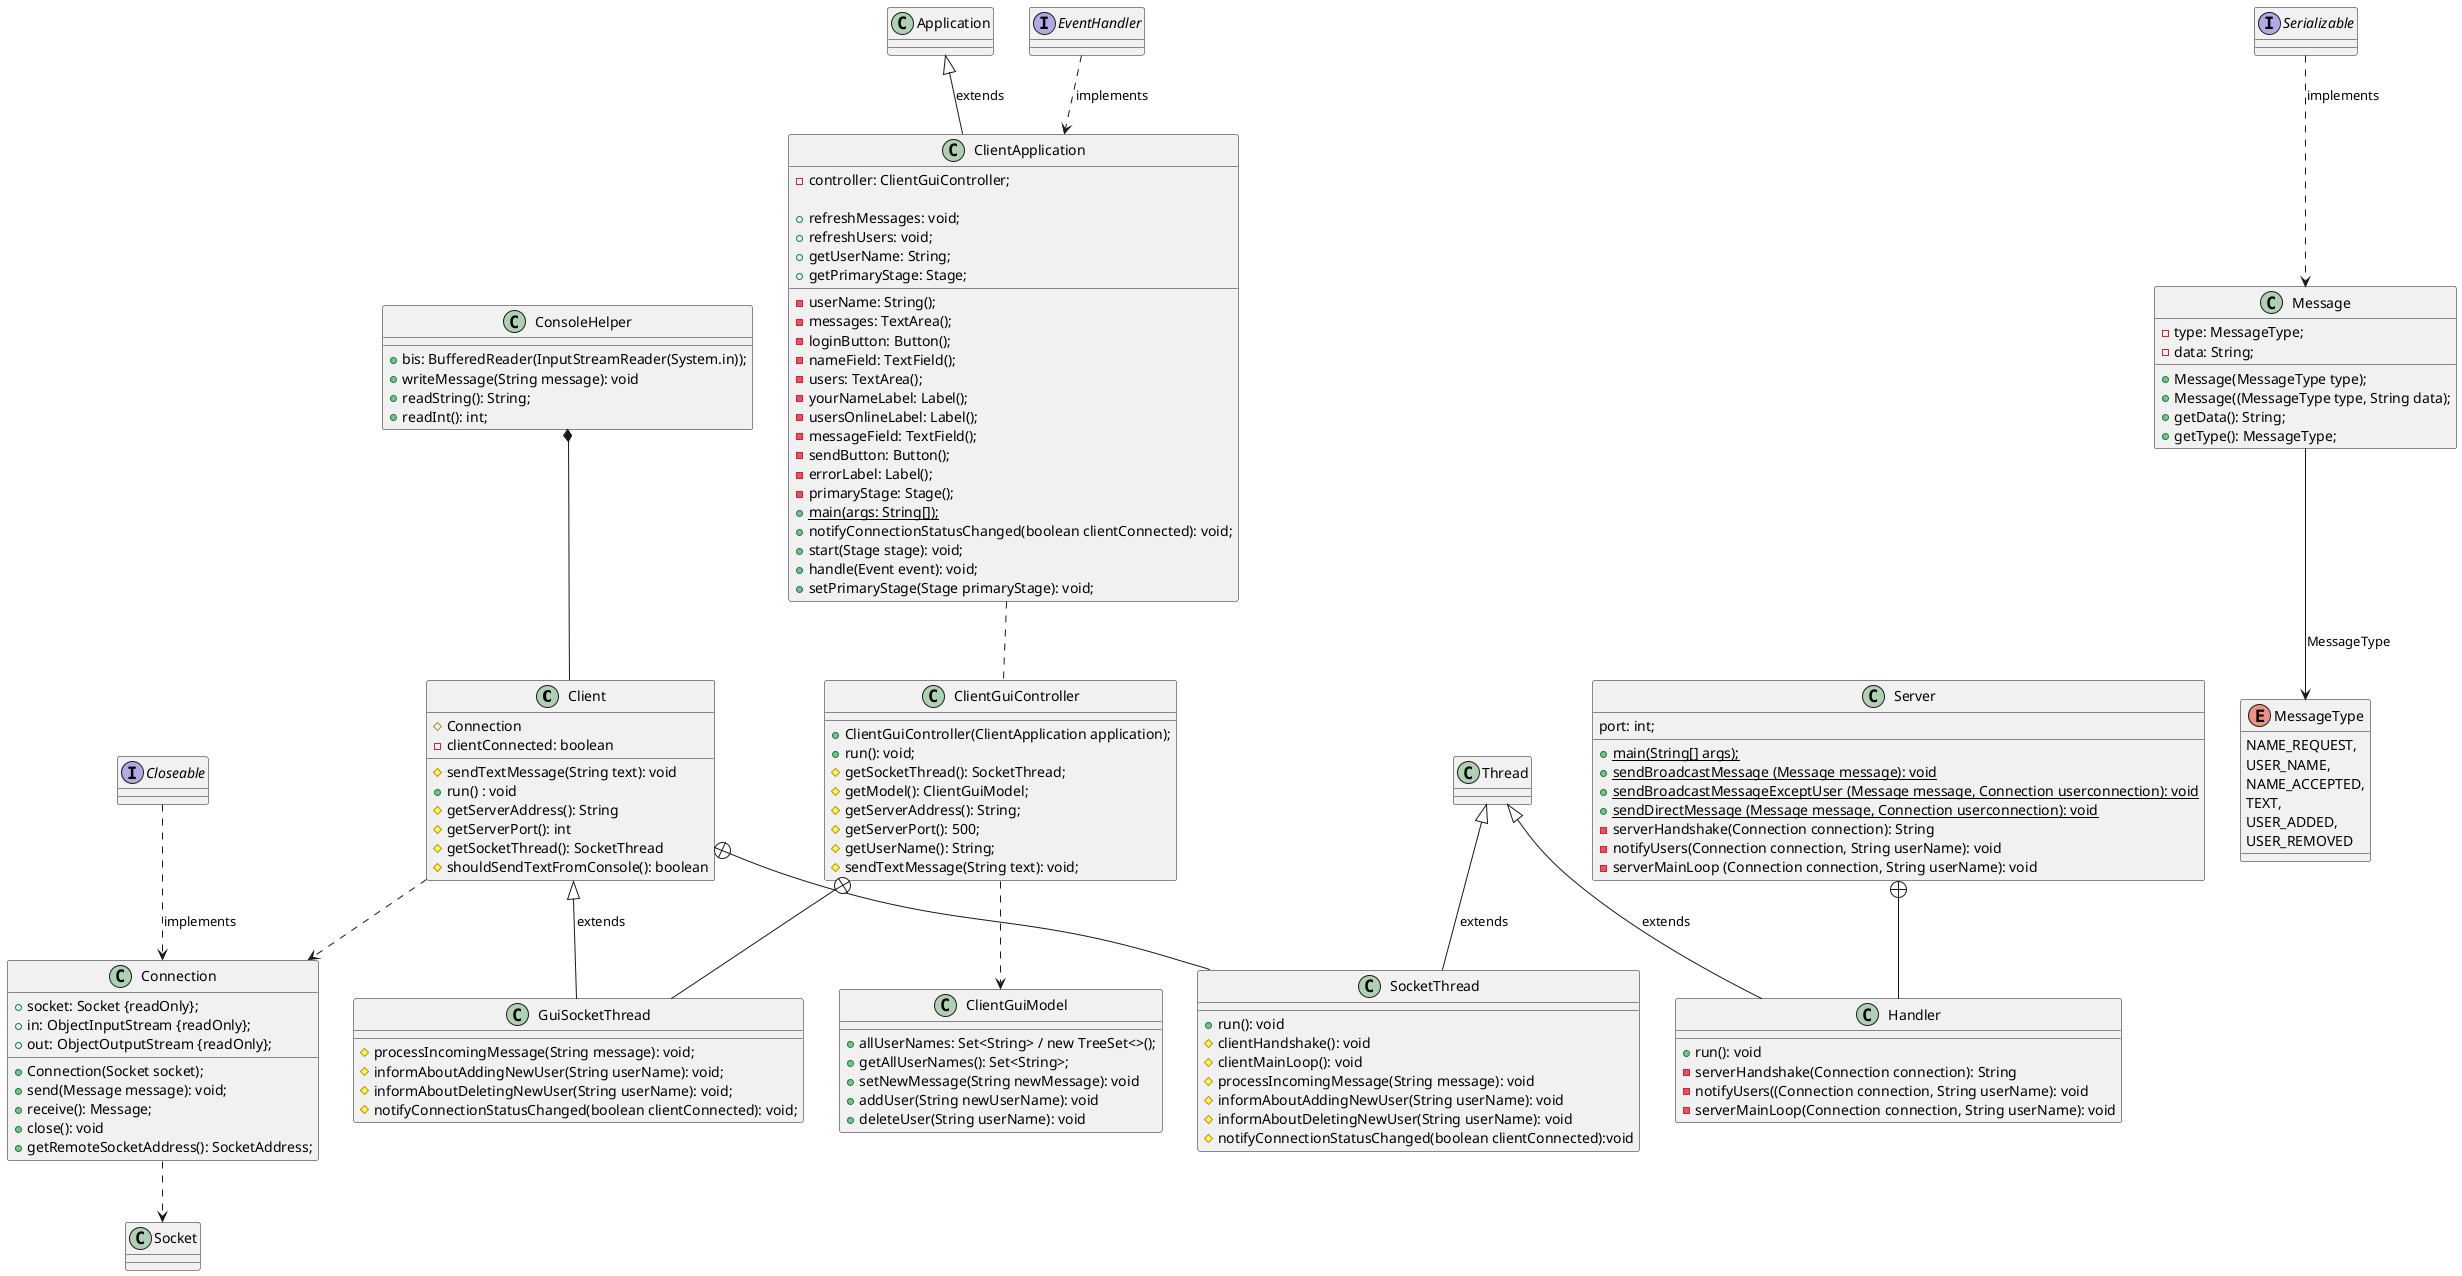 @startuml
'https://plantuml.com/class-diagram

class Client
class ClientApplication
class ClientGuiController
class ClientGuiModel
class Connection
class ConsoleHelper
class MessageType
class Message
class Server
class Handler
class GuiSocketThread
class Thread
class Application
interface EventHandler
interface Serializable
interface Closeable

Server +-- Handler
Client +-- SocketThread
ClientGuiController +-- GuiSocketThread

ConsoleHelper *-- Client

Client <|-- GuiSocketThread: extends
Thread <|-- SocketThread: extends
Thread <|-- Handler: extends
Application <|-- ClientApplication: extends

Serializable ..> Message: implements
Closeable ..> Connection: implements
EventHandler ..> ClientApplication: implements


Message --> MessageType: MessageType

ClientApplication .. ClientGuiController

ClientGuiController ..> ClientGuiModel
Connection ..> Socket
Client ..> Connection








class ClientApplication {

- userName: String();
- messages: TextArea();
- loginButton: Button();
- nameField: TextField();
- users: TextArea();
- yourNameLabel: Label();
- usersOnlineLabel: Label();
- messageField: TextField();
- sendButton: Button();
- errorLabel: Label();
- primaryStage: Stage();

- controller: ClientGuiController;

+ {static} main(args: String[]);
+ refreshMessages: void;
+ refreshUsers: void;
+ notifyConnectionStatusChanged(boolean clientConnected): void;
+ start(Stage stage): void;
+ handle(Event event): void;
+ getUserName: String;
+ getPrimaryStage: Stage;
+ setPrimaryStage(Stage primaryStage): void;
}

class ClientGuiController {
+ ClientGuiController(ClientApplication application);
+ run(): void;
# getSocketThread(): SocketThread;
# getModel(): ClientGuiModel;
# getServerAddress(): String;
# getServerPort(): 500;
# getUserName(): String;
# sendTextMessage(String text): void;
}

class GuiSocketThread {
# processIncomingMessage(String message): void;
# informAboutAddingNewUser(String userName): void;
# informAboutDeletingNewUser(String userName): void;
# notifyConnectionStatusChanged(boolean clientConnected): void;
}


class ClientGuiModel {
+ allUserNames: Set<String> / new TreeSet<>();
+ getAllUserNames(): Set<String>;
+ setNewMessage(String newMessage): void
+ addUser(String newUserName): void
+ deleteUser(String userName): void
}

class Client {
# Connection
- clientConnected: boolean
# sendTextMessage(String text): void
+ run() : void
# getServerAddress(): String
# getServerPort(): int
# getSocketThread(): SocketThread
# shouldSendTextFromConsole(): boolean
}


class SocketThread {
+ run(): void
# clientHandshake(): void
# clientMainLoop(): void
# processIncomingMessage(String message): void
# informAboutAddingNewUser(String userName): void
# informAboutDeletingNewUser(String userName): void
# notifyConnectionStatusChanged(boolean clientConnected):void
}

class Connection {
+ socket: Socket {readOnly};
+ in: ObjectInputStream {readOnly};
+ out: ObjectOutputStream {readOnly};

+ Connection(Socket socket);
+ send(Message message): void;
+ receive(): Message;
+ close(): void
+ getRemoteSocketAddress(): SocketAddress;
}

class ConsoleHelper {
+ bis: BufferedReader(InputStreamReader(System.in));
+ writeMessage(String message): void
+ readString(): String;
+ readInt(): int;
}

class Message {
- type: MessageType;
- data: String;

+ Message(MessageType type);
+ Message((MessageType type, String data);
+ getData(): String;
+ getType(): MessageType;
}


enum MessageType {
    NAME_REQUEST,
    USER_NAME,
    NAME_ACCEPTED,
    TEXT,
    USER_ADDED,
    USER_REMOVED
}

class Server {
port: int;
+ {static} main(String[] args);
+ {static} sendBroadcastMessage (Message message): void
+ {static} sendBroadcastMessageExceptUser (Message message, Connection userconnection): void
+ {static} sendDirectMessage (Message message, Connection userconnection): void
- serverHandshake(Connection connection): String
- notifyUsers(Connection connection, String userName): void
- serverMainLoop (Connection connection, String userName): void
}

class Handler{
+ run(): void
- serverHandshake(Connection connection): String
- notifyUsers((Connection connection, String userName): void
- serverMainLoop(Connection connection, String userName): void
}

@enduml